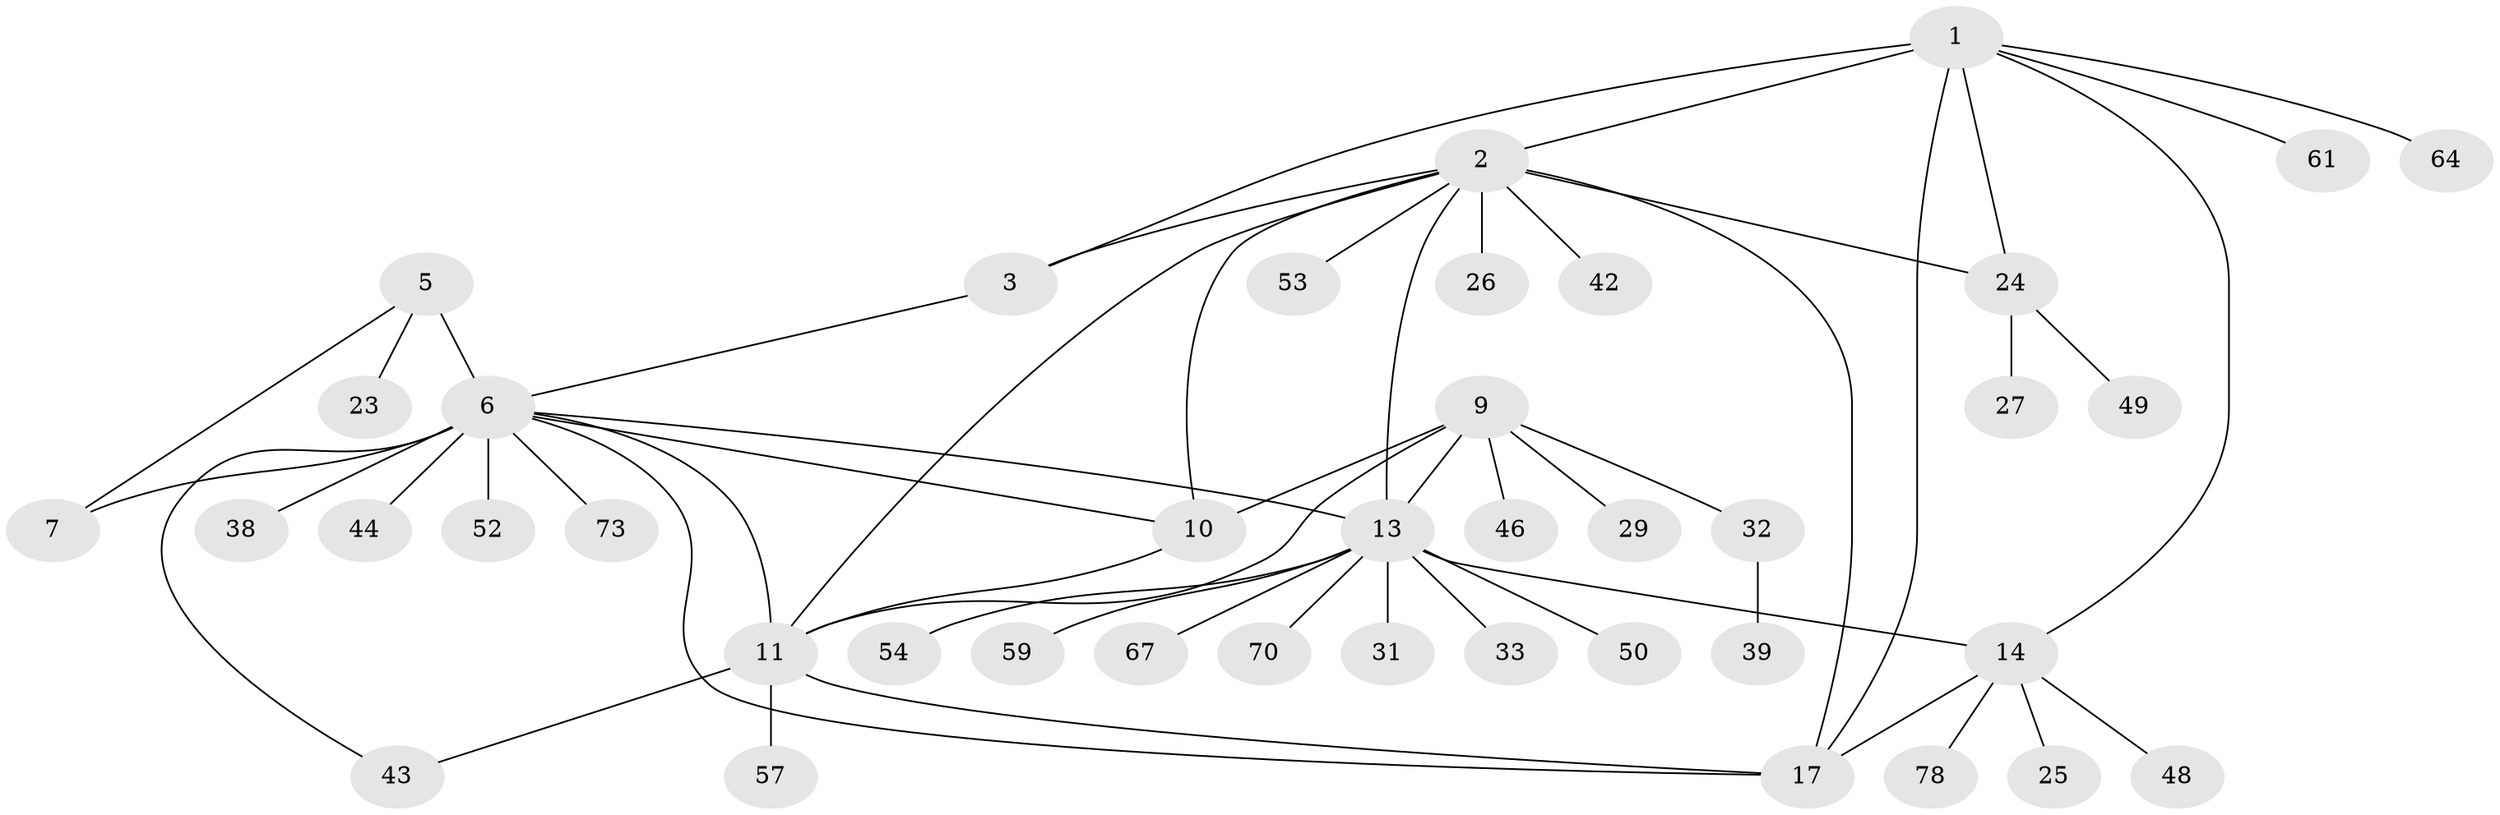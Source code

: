 // original degree distribution, {8: 0.036585365853658534, 9: 0.024390243902439025, 4: 0.024390243902439025, 6: 0.036585365853658534, 7: 0.04878048780487805, 3: 0.06097560975609756, 5: 0.06097560975609756, 10: 0.012195121951219513, 2: 0.13414634146341464, 1: 0.5609756097560976}
// Generated by graph-tools (version 1.1) at 2025/15/03/09/25 04:15:48]
// undirected, 41 vertices, 55 edges
graph export_dot {
graph [start="1"]
  node [color=gray90,style=filled];
  1;
  2 [super="+45+4+28"];
  3;
  5 [super="+51+63"];
  6 [super="+8"];
  7;
  9;
  10 [super="+34"];
  11 [super="+22+12+19+72+69"];
  13 [super="+15"];
  14 [super="+16+21+37"];
  17 [super="+20+81+74"];
  23;
  24 [super="+58"];
  25;
  26;
  27;
  29;
  31;
  32 [super="+65"];
  33;
  38;
  39;
  42;
  43;
  44;
  46;
  48 [super="+60"];
  49;
  50;
  52 [super="+68+71"];
  53;
  54;
  57 [super="+66"];
  59;
  61 [super="+76"];
  64;
  67;
  70;
  73;
  78;
  1 -- 2 [weight=2];
  1 -- 3;
  1 -- 24;
  1 -- 61;
  1 -- 64;
  1 -- 17;
  1 -- 14;
  2 -- 3 [weight=2];
  2 -- 10;
  2 -- 26;
  2 -- 42;
  2 -- 53;
  2 -- 17 [weight=2];
  2 -- 24;
  2 -- 11;
  2 -- 13;
  3 -- 6;
  5 -- 6 [weight=2];
  5 -- 7;
  5 -- 23;
  6 -- 7 [weight=2];
  6 -- 10;
  6 -- 44;
  6 -- 52;
  6 -- 38;
  6 -- 73;
  6 -- 11;
  6 -- 43;
  6 -- 17;
  6 -- 13;
  9 -- 10;
  9 -- 11 [weight=2];
  9 -- 13;
  9 -- 29;
  9 -- 32;
  9 -- 46;
  10 -- 11 [weight=2];
  11 -- 57;
  11 -- 17 [weight=2];
  11 -- 43;
  13 -- 14 [weight=4];
  13 -- 59;
  13 -- 67;
  13 -- 33;
  13 -- 70;
  13 -- 50;
  13 -- 54;
  13 -- 31;
  14 -- 48;
  14 -- 78;
  14 -- 25;
  14 -- 17;
  24 -- 27;
  24 -- 49;
  32 -- 39;
}
